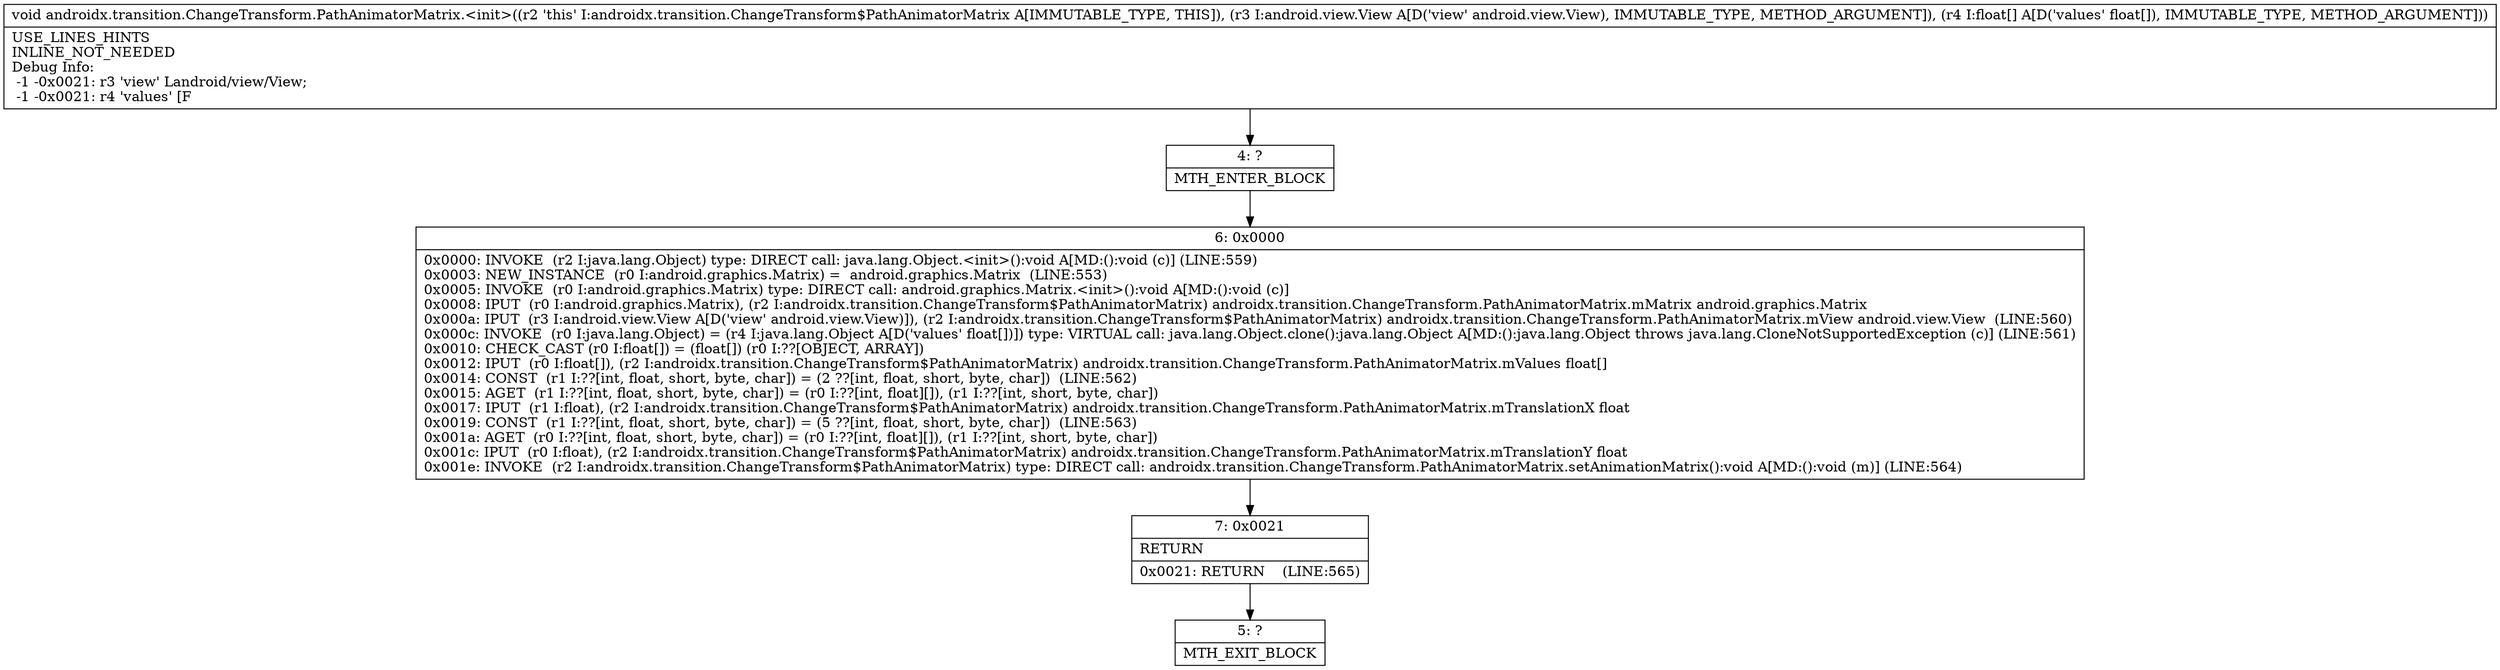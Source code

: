 digraph "CFG forandroidx.transition.ChangeTransform.PathAnimatorMatrix.\<init\>(Landroid\/view\/View;[F)V" {
Node_4 [shape=record,label="{4\:\ ?|MTH_ENTER_BLOCK\l}"];
Node_6 [shape=record,label="{6\:\ 0x0000|0x0000: INVOKE  (r2 I:java.lang.Object) type: DIRECT call: java.lang.Object.\<init\>():void A[MD:():void (c)] (LINE:559)\l0x0003: NEW_INSTANCE  (r0 I:android.graphics.Matrix) =  android.graphics.Matrix  (LINE:553)\l0x0005: INVOKE  (r0 I:android.graphics.Matrix) type: DIRECT call: android.graphics.Matrix.\<init\>():void A[MD:():void (c)]\l0x0008: IPUT  (r0 I:android.graphics.Matrix), (r2 I:androidx.transition.ChangeTransform$PathAnimatorMatrix) androidx.transition.ChangeTransform.PathAnimatorMatrix.mMatrix android.graphics.Matrix \l0x000a: IPUT  (r3 I:android.view.View A[D('view' android.view.View)]), (r2 I:androidx.transition.ChangeTransform$PathAnimatorMatrix) androidx.transition.ChangeTransform.PathAnimatorMatrix.mView android.view.View  (LINE:560)\l0x000c: INVOKE  (r0 I:java.lang.Object) = (r4 I:java.lang.Object A[D('values' float[])]) type: VIRTUAL call: java.lang.Object.clone():java.lang.Object A[MD:():java.lang.Object throws java.lang.CloneNotSupportedException (c)] (LINE:561)\l0x0010: CHECK_CAST (r0 I:float[]) = (float[]) (r0 I:??[OBJECT, ARRAY]) \l0x0012: IPUT  (r0 I:float[]), (r2 I:androidx.transition.ChangeTransform$PathAnimatorMatrix) androidx.transition.ChangeTransform.PathAnimatorMatrix.mValues float[] \l0x0014: CONST  (r1 I:??[int, float, short, byte, char]) = (2 ??[int, float, short, byte, char])  (LINE:562)\l0x0015: AGET  (r1 I:??[int, float, short, byte, char]) = (r0 I:??[int, float][]), (r1 I:??[int, short, byte, char]) \l0x0017: IPUT  (r1 I:float), (r2 I:androidx.transition.ChangeTransform$PathAnimatorMatrix) androidx.transition.ChangeTransform.PathAnimatorMatrix.mTranslationX float \l0x0019: CONST  (r1 I:??[int, float, short, byte, char]) = (5 ??[int, float, short, byte, char])  (LINE:563)\l0x001a: AGET  (r0 I:??[int, float, short, byte, char]) = (r0 I:??[int, float][]), (r1 I:??[int, short, byte, char]) \l0x001c: IPUT  (r0 I:float), (r2 I:androidx.transition.ChangeTransform$PathAnimatorMatrix) androidx.transition.ChangeTransform.PathAnimatorMatrix.mTranslationY float \l0x001e: INVOKE  (r2 I:androidx.transition.ChangeTransform$PathAnimatorMatrix) type: DIRECT call: androidx.transition.ChangeTransform.PathAnimatorMatrix.setAnimationMatrix():void A[MD:():void (m)] (LINE:564)\l}"];
Node_7 [shape=record,label="{7\:\ 0x0021|RETURN\l|0x0021: RETURN    (LINE:565)\l}"];
Node_5 [shape=record,label="{5\:\ ?|MTH_EXIT_BLOCK\l}"];
MethodNode[shape=record,label="{void androidx.transition.ChangeTransform.PathAnimatorMatrix.\<init\>((r2 'this' I:androidx.transition.ChangeTransform$PathAnimatorMatrix A[IMMUTABLE_TYPE, THIS]), (r3 I:android.view.View A[D('view' android.view.View), IMMUTABLE_TYPE, METHOD_ARGUMENT]), (r4 I:float[] A[D('values' float[]), IMMUTABLE_TYPE, METHOD_ARGUMENT]))  | USE_LINES_HINTS\lINLINE_NOT_NEEDED\lDebug Info:\l  \-1 \-0x0021: r3 'view' Landroid\/view\/View;\l  \-1 \-0x0021: r4 'values' [F\l}"];
MethodNode -> Node_4;Node_4 -> Node_6;
Node_6 -> Node_7;
Node_7 -> Node_5;
}

